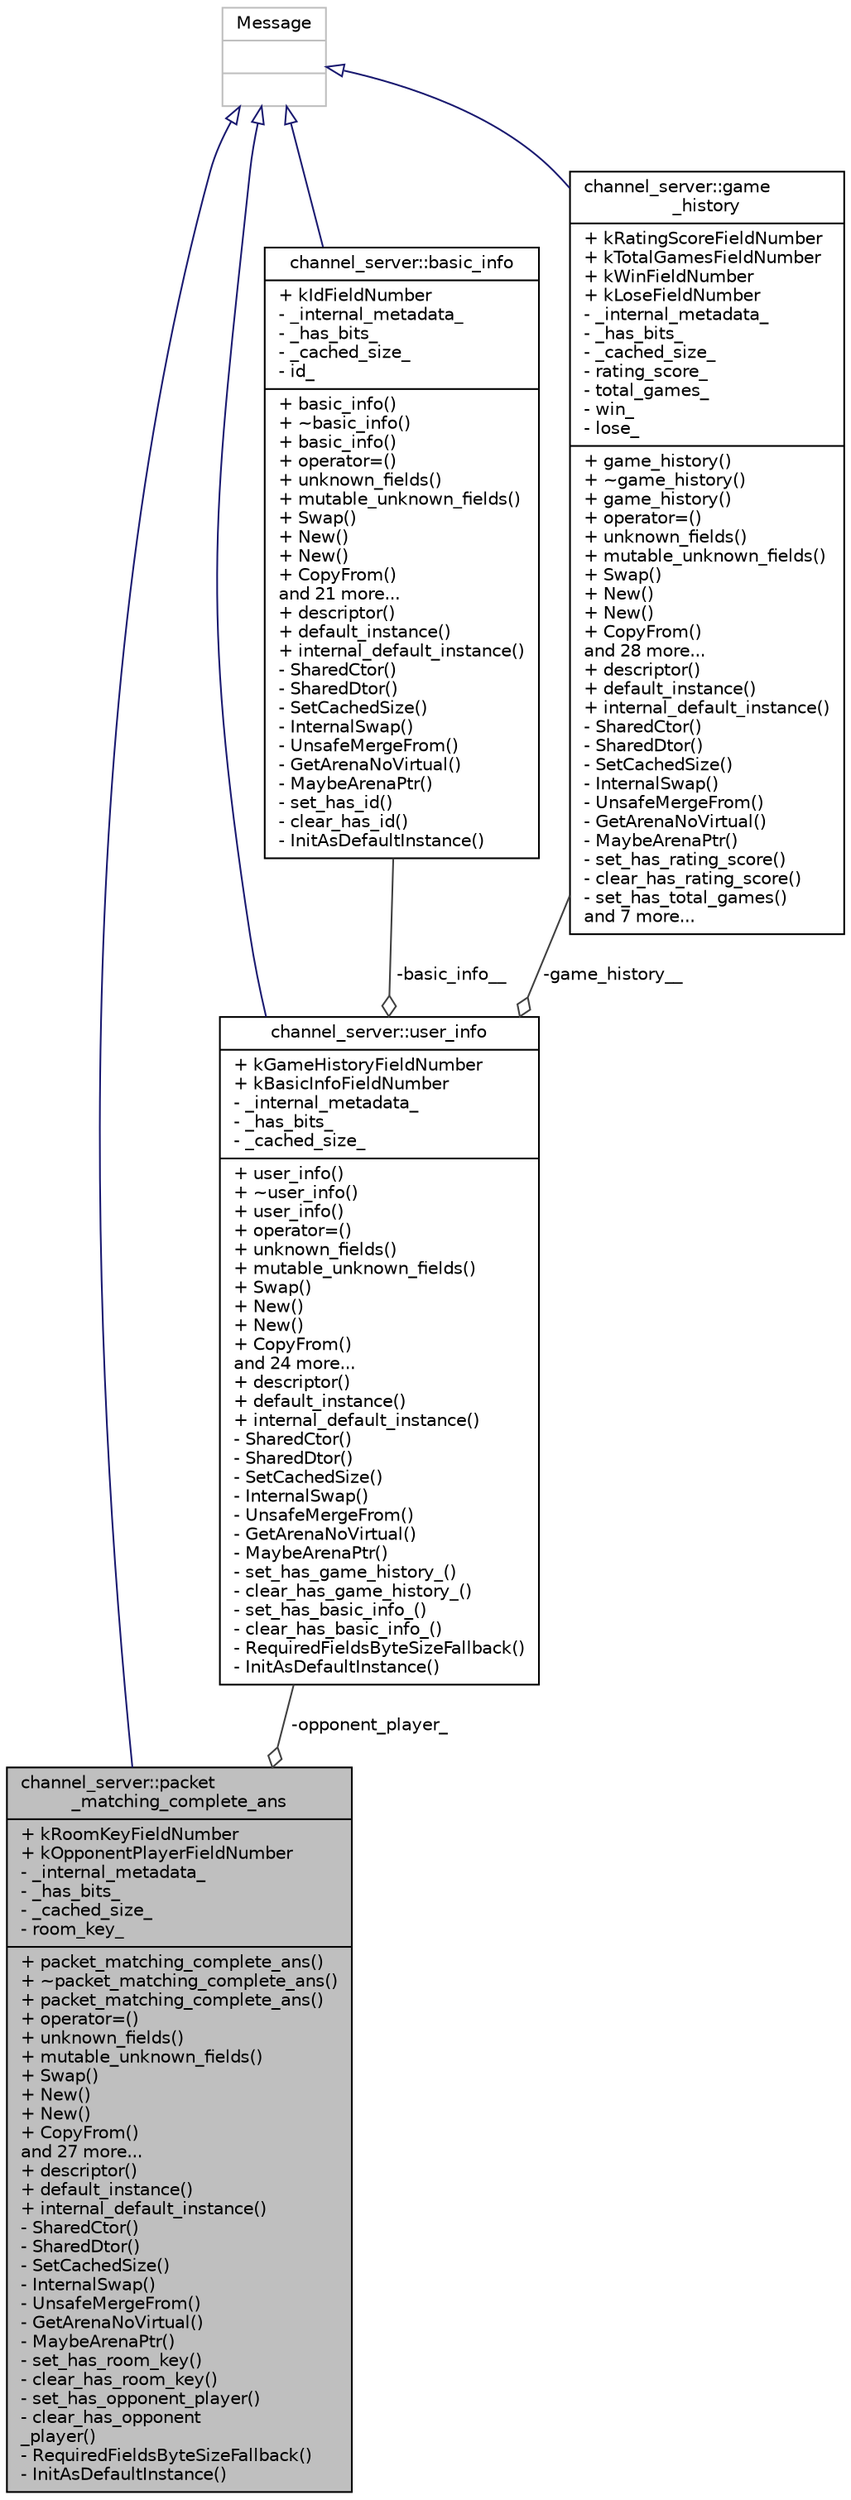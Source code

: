 digraph "channel_server::packet_matching_complete_ans"
{
  edge [fontname="Helvetica",fontsize="10",labelfontname="Helvetica",labelfontsize="10"];
  node [fontname="Helvetica",fontsize="10",shape=record];
  Node2 [label="{channel_server::packet\l_matching_complete_ans\n|+ kRoomKeyFieldNumber\l+ kOpponentPlayerFieldNumber\l- _internal_metadata_\l- _has_bits_\l- _cached_size_\l- room_key_\l|+ packet_matching_complete_ans()\l+ ~packet_matching_complete_ans()\l+ packet_matching_complete_ans()\l+ operator=()\l+ unknown_fields()\l+ mutable_unknown_fields()\l+ Swap()\l+ New()\l+ New()\l+ CopyFrom()\land 27 more...\l+ descriptor()\l+ default_instance()\l+ internal_default_instance()\l- SharedCtor()\l- SharedDtor()\l- SetCachedSize()\l- InternalSwap()\l- UnsafeMergeFrom()\l- GetArenaNoVirtual()\l- MaybeArenaPtr()\l- set_has_room_key()\l- clear_has_room_key()\l- set_has_opponent_player()\l- clear_has_opponent\l_player()\l- RequiredFieldsByteSizeFallback()\l- InitAsDefaultInstance()\l}",height=0.2,width=0.4,color="black", fillcolor="grey75", style="filled", fontcolor="black"];
  Node3 -> Node2 [dir="back",color="midnightblue",fontsize="10",style="solid",arrowtail="onormal",fontname="Helvetica"];
  Node3 [label="{Message\n||}",height=0.2,width=0.4,color="grey75", fillcolor="white", style="filled"];
  Node4 -> Node2 [color="grey25",fontsize="10",style="solid",label=" -opponent_player_" ,arrowhead="odiamond",fontname="Helvetica"];
  Node4 [label="{channel_server::user_info\n|+ kGameHistoryFieldNumber\l+ kBasicInfoFieldNumber\l- _internal_metadata_\l- _has_bits_\l- _cached_size_\l|+ user_info()\l+ ~user_info()\l+ user_info()\l+ operator=()\l+ unknown_fields()\l+ mutable_unknown_fields()\l+ Swap()\l+ New()\l+ New()\l+ CopyFrom()\land 24 more...\l+ descriptor()\l+ default_instance()\l+ internal_default_instance()\l- SharedCtor()\l- SharedDtor()\l- SetCachedSize()\l- InternalSwap()\l- UnsafeMergeFrom()\l- GetArenaNoVirtual()\l- MaybeArenaPtr()\l- set_has_game_history_()\l- clear_has_game_history_()\l- set_has_basic_info_()\l- clear_has_basic_info_()\l- RequiredFieldsByteSizeFallback()\l- InitAsDefaultInstance()\l}",height=0.2,width=0.4,color="black", fillcolor="white", style="filled",URL="$classchannel__server_1_1user__info.html"];
  Node3 -> Node4 [dir="back",color="midnightblue",fontsize="10",style="solid",arrowtail="onormal",fontname="Helvetica"];
  Node5 -> Node4 [color="grey25",fontsize="10",style="solid",label=" -basic_info__" ,arrowhead="odiamond",fontname="Helvetica"];
  Node5 [label="{channel_server::basic_info\n|+ kIdFieldNumber\l- _internal_metadata_\l- _has_bits_\l- _cached_size_\l- id_\l|+ basic_info()\l+ ~basic_info()\l+ basic_info()\l+ operator=()\l+ unknown_fields()\l+ mutable_unknown_fields()\l+ Swap()\l+ New()\l+ New()\l+ CopyFrom()\land 21 more...\l+ descriptor()\l+ default_instance()\l+ internal_default_instance()\l- SharedCtor()\l- SharedDtor()\l- SetCachedSize()\l- InternalSwap()\l- UnsafeMergeFrom()\l- GetArenaNoVirtual()\l- MaybeArenaPtr()\l- set_has_id()\l- clear_has_id()\l- InitAsDefaultInstance()\l}",height=0.2,width=0.4,color="black", fillcolor="white", style="filled",URL="$classchannel__server_1_1basic__info.html"];
  Node3 -> Node5 [dir="back",color="midnightblue",fontsize="10",style="solid",arrowtail="onormal",fontname="Helvetica"];
  Node6 -> Node4 [color="grey25",fontsize="10",style="solid",label=" -game_history__" ,arrowhead="odiamond",fontname="Helvetica"];
  Node6 [label="{channel_server::game\l_history\n|+ kRatingScoreFieldNumber\l+ kTotalGamesFieldNumber\l+ kWinFieldNumber\l+ kLoseFieldNumber\l- _internal_metadata_\l- _has_bits_\l- _cached_size_\l- rating_score_\l- total_games_\l- win_\l- lose_\l|+ game_history()\l+ ~game_history()\l+ game_history()\l+ operator=()\l+ unknown_fields()\l+ mutable_unknown_fields()\l+ Swap()\l+ New()\l+ New()\l+ CopyFrom()\land 28 more...\l+ descriptor()\l+ default_instance()\l+ internal_default_instance()\l- SharedCtor()\l- SharedDtor()\l- SetCachedSize()\l- InternalSwap()\l- UnsafeMergeFrom()\l- GetArenaNoVirtual()\l- MaybeArenaPtr()\l- set_has_rating_score()\l- clear_has_rating_score()\l- set_has_total_games()\land 7 more...\l}",height=0.2,width=0.4,color="black", fillcolor="white", style="filled",URL="$classchannel__server_1_1game__history.html"];
  Node3 -> Node6 [dir="back",color="midnightblue",fontsize="10",style="solid",arrowtail="onormal",fontname="Helvetica"];
}
